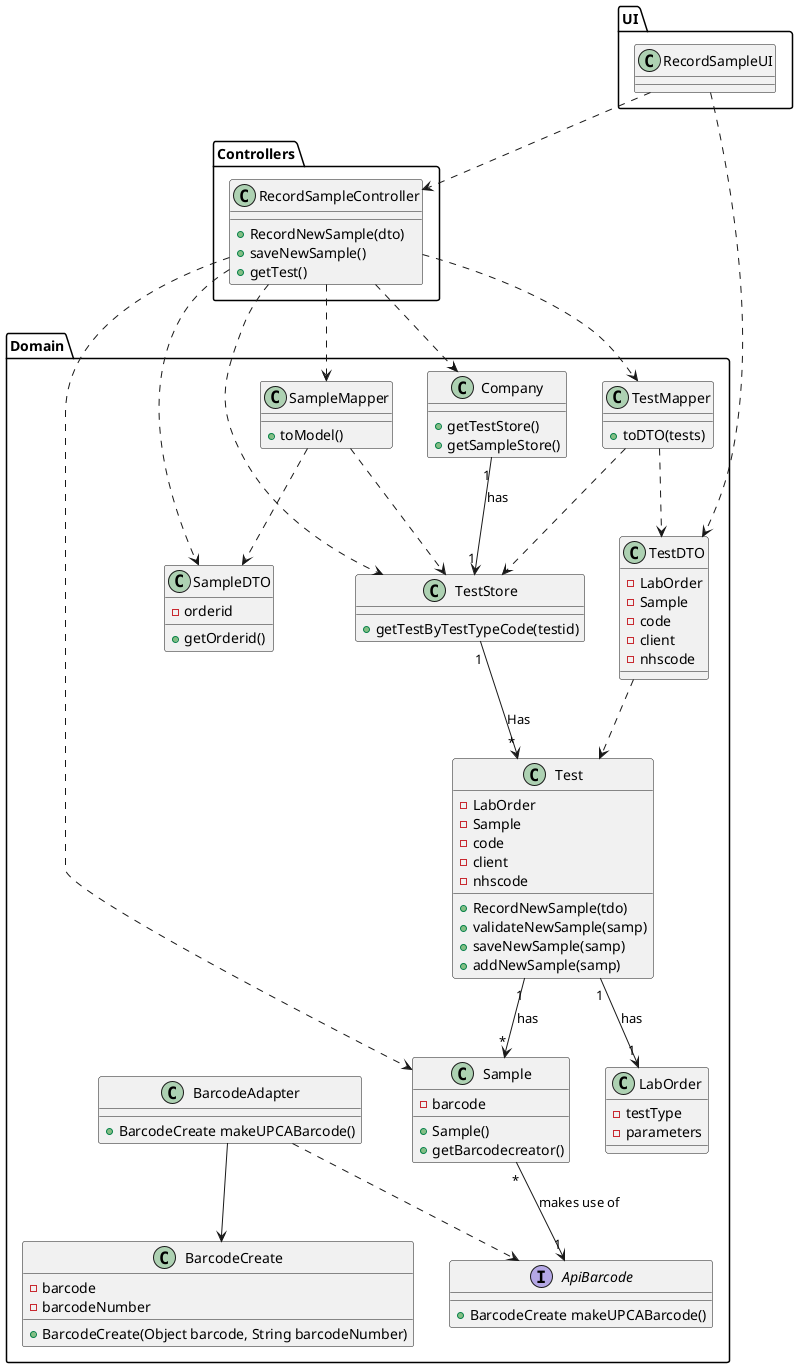 @startuml
package "UI" {
  Class RecordSampleUI
}
package "Controllers" {
 Class RecordSampleController
}
package "Domain" {
 Class Company
Class Sample
Class TestMapper
Class SampleDTO
Class SampleMapper
Class TestStore
Class Test
Class TestDTO
Class LabOrder
Interface ApiBarcode
Class BarcodeAdapter
Class BarcodeCreate
}


RecordSampleUI ..> RecordSampleController
RecordSampleController..>Company
RecordSampleController..>Sample
RecordSampleController..>TestMapper
RecordSampleController..>SampleDTO
RecordSampleController..>SampleMapper
RecordSampleController..>TestStore

RecordSampleUI ..> TestDTO








RecordSampleController : +RecordNewSample(dto)
RecordSampleController : +saveNewSample()
RecordSampleController : +getTest()


Test"1" -->"*" Sample: has

Company"1" -->"1" TestStore :has

TestStore : +getTestByTestTypeCode(testid)

TestMapper ..> TestDTO
TestDTO..> Test


TestStore"1" -->"*"Test : Has
SampleMapper ..> SampleDTO


TestMapper ..> TestStore

Test "1" --> "1" LabOrder : has
LabOrder : -testType
LabOrder : -parameters


TestMapper : +toDTO(tests)

SampleMapper : +toModel()

SampleMapper ..> TestStore

Sample"*" -->"1"ApiBarcode : makes use of

BarcodeAdapter  ..> ApiBarcode

BarcodeAdapter --> BarcodeCreate


ApiBarcode : +BarcodeCreate makeUPCABarcode()

BarcodeAdapter : +BarcodeCreate makeUPCABarcode()

BarcodeCreate : +BarcodeCreate(Object barcode, String barcodeNumber)
BarcodeCreate : -barcode
BarcodeCreate : -barcodeNumber


Company : +getTestStore()
Company : +getSampleStore()

Test : +RecordNewSample(tdo)
Test : +validateNewSample(samp)
Test : +saveNewSample(samp)
Test : +addNewSample(samp)
Test : -LabOrder
Test : -Sample
Test : -code
Test : -client
Test : -nhscode


TestDTO : -LabOrder
TestDTO : -Sample
TestDTO : -code
TestDTO : -client
TestDTO : -nhscode

SampleDTO : +getOrderid()



SampleDTO : -orderid


Sample : +Sample()
Sample : +getBarcodecreator()
Sample : -barcode
@enduml